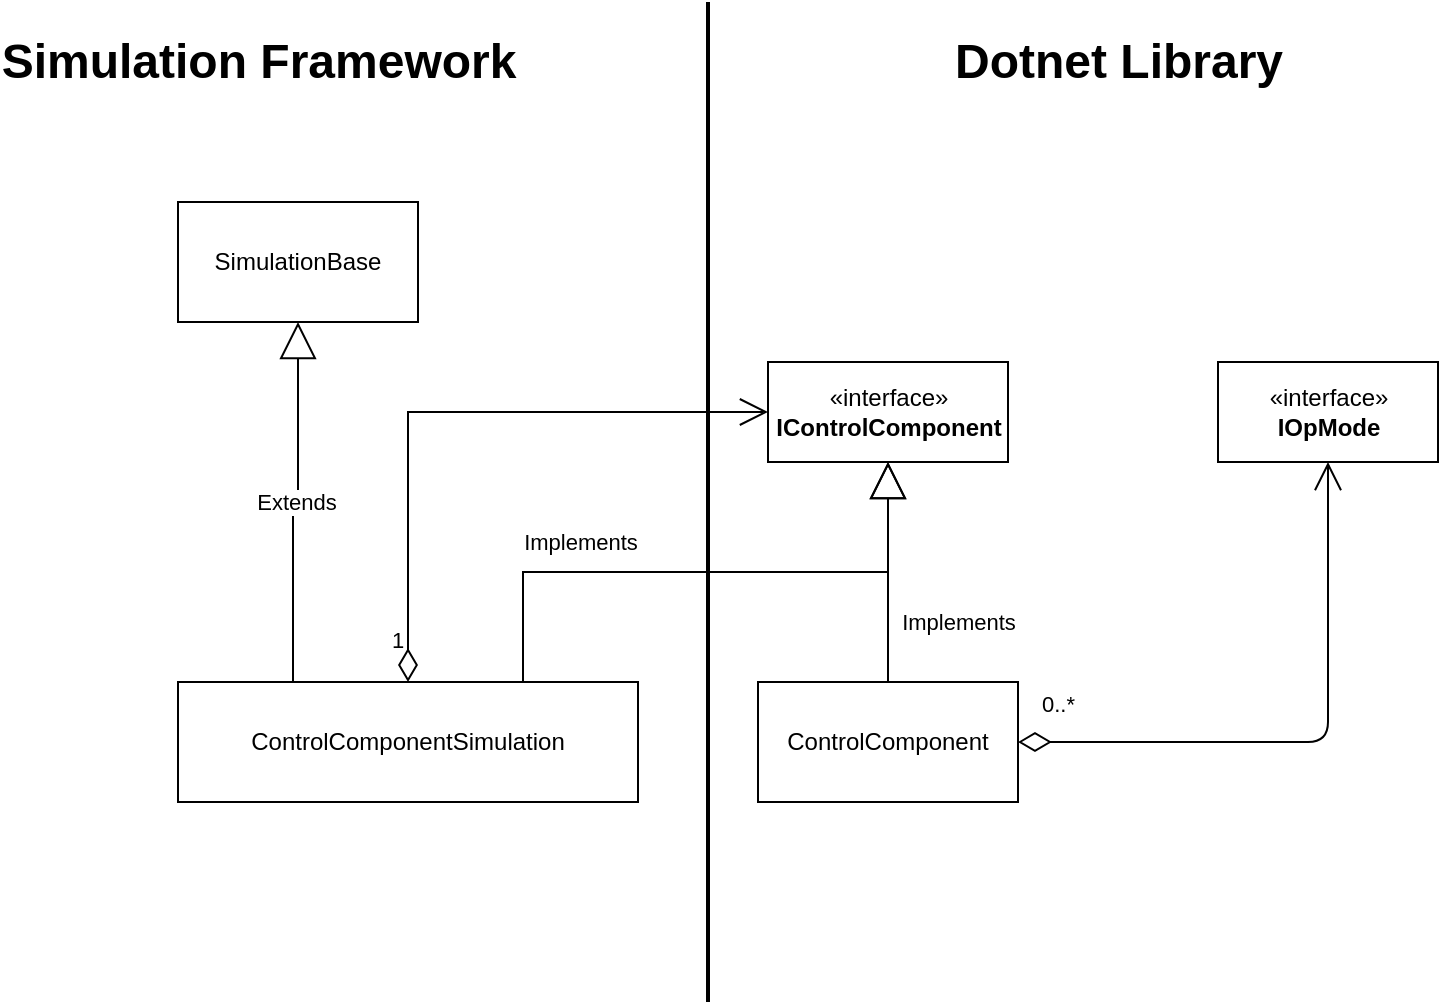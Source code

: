 <mxfile>
    <diagram id="DNdBBntI1mAGrcApSs3z" name="ControlComponent">
        <mxGraphModel dx="1128" dy="634" grid="1" gridSize="10" guides="1" tooltips="1" connect="1" arrows="1" fold="1" page="1" pageScale="1" pageWidth="850" pageHeight="1100" math="0" shadow="0">
            <root>
                <mxCell id="0"/>
                <mxCell id="1" parent="0"/>
                <mxCell id="2" value="SimulationBase" style="rounded=0;whiteSpace=wrap;html=1;" parent="1" vertex="1">
                    <mxGeometry x="180" y="120" width="120" height="60" as="geometry"/>
                </mxCell>
                <mxCell id="5" value="ControlComponentSimulation" style="rounded=0;whiteSpace=wrap;html=1;" parent="1" vertex="1">
                    <mxGeometry x="180" y="360" width="230" height="60" as="geometry"/>
                </mxCell>
                <mxCell id="6" value="ControlComponent" style="rounded=0;whiteSpace=wrap;html=1;" parent="1" vertex="1">
                    <mxGeometry x="470" y="360" width="130" height="60" as="geometry"/>
                </mxCell>
                <mxCell id="12" value="Extends" style="endArrow=block;endSize=16;endFill=0;html=1;exitX=0.25;exitY=0;exitDx=0;exitDy=0;entryX=0.5;entryY=1;entryDx=0;entryDy=0;rounded=0;edgeStyle=orthogonalEdgeStyle;" parent="1" source="5" target="2" edge="1">
                    <mxGeometry width="160" relative="1" as="geometry">
                        <mxPoint x="160" y="430" as="sourcePoint"/>
                        <mxPoint x="320" y="430" as="targetPoint"/>
                    </mxGeometry>
                </mxCell>
                <mxCell id="13" value="Implements" style="endArrow=block;endSize=16;endFill=0;html=1;exitX=0.5;exitY=0;exitDx=0;exitDy=0;entryX=0.5;entryY=1;entryDx=0;entryDy=0;rounded=0;edgeStyle=orthogonalEdgeStyle;" parent="1" source="6" target="16" edge="1">
                    <mxGeometry x="-0.455" y="-35" width="160" relative="1" as="geometry">
                        <mxPoint x="570" y="285" as="sourcePoint"/>
                        <mxPoint x="440" y="170" as="targetPoint"/>
                        <mxPoint as="offset"/>
                    </mxGeometry>
                </mxCell>
                <mxCell id="14" value="Implements" style="endArrow=block;endSize=16;endFill=0;html=1;exitX=0.75;exitY=0;exitDx=0;exitDy=0;entryX=0.5;entryY=1;entryDx=0;entryDy=0;rounded=0;edgeStyle=orthogonalEdgeStyle;" parent="1" source="5" target="16" edge="1">
                    <mxGeometry x="-0.436" y="15" width="160" relative="1" as="geometry">
                        <mxPoint x="550" y="370" as="sourcePoint"/>
                        <mxPoint x="440" y="170" as="targetPoint"/>
                        <mxPoint x="1" as="offset"/>
                    </mxGeometry>
                </mxCell>
                <mxCell id="15" value="1" style="endArrow=open;html=1;endSize=12;startArrow=diamondThin;startSize=14;startFill=0;edgeStyle=orthogonalEdgeStyle;align=left;verticalAlign=bottom;exitX=0.5;exitY=0;exitDx=0;exitDy=0;entryX=0;entryY=0.5;entryDx=0;entryDy=0;rounded=0;" parent="1" source="5" target="16" edge="1">
                    <mxGeometry x="-0.924" y="10" relative="1" as="geometry">
                        <mxPoint x="370" y="315" as="sourcePoint"/>
                        <mxPoint x="379.04" y="132.02" as="targetPoint"/>
                        <mxPoint as="offset"/>
                    </mxGeometry>
                </mxCell>
                <mxCell id="16" value="«interface»&lt;br&gt;&lt;b&gt;IControlComponent&lt;/b&gt;" style="html=1;" parent="1" vertex="1">
                    <mxGeometry x="475" y="200" width="120" height="50" as="geometry"/>
                </mxCell>
                <mxCell id="vyu145sOJ5j2fE4f2iNw-27" value="" style="line;strokeWidth=2;direction=south;html=1;" parent="1" vertex="1">
                    <mxGeometry x="440" y="20" width="10" height="500" as="geometry"/>
                </mxCell>
                <mxCell id="vyu145sOJ5j2fE4f2iNw-30" value="Dotnet Library" style="text;strokeColor=none;fillColor=none;html=1;fontSize=24;fontStyle=1;verticalAlign=middle;align=center;" parent="1" vertex="1">
                    <mxGeometry x="600" y="30" width="100" height="40" as="geometry"/>
                </mxCell>
                <mxCell id="GeGni4Z6gbvbT7Tu1IAb-16" value="«interface»&lt;br&gt;&lt;b&gt;IOpMode&lt;/b&gt;" style="html=1;" parent="1" vertex="1">
                    <mxGeometry x="700" y="200" width="110" height="50" as="geometry"/>
                </mxCell>
                <mxCell id="GeGni4Z6gbvbT7Tu1IAb-17" value="0..*" style="endArrow=open;html=1;endSize=12;startArrow=diamondThin;startSize=14;startFill=0;edgeStyle=orthogonalEdgeStyle;align=left;verticalAlign=bottom;exitX=1;exitY=0.5;exitDx=0;exitDy=0;entryX=0.5;entryY=1;entryDx=0;entryDy=0;" parent="1" source="6" target="GeGni4Z6gbvbT7Tu1IAb-16" edge="1">
                    <mxGeometry x="-0.932" y="10" relative="1" as="geometry">
                        <mxPoint x="360" y="240" as="sourcePoint"/>
                        <mxPoint x="520" y="240" as="targetPoint"/>
                        <mxPoint as="offset"/>
                    </mxGeometry>
                </mxCell>
                <mxCell id="NDi3JjVqdYR5yb4lP_mN-16" value="Simulation Framework" style="text;strokeColor=none;fillColor=none;html=1;fontSize=24;fontStyle=1;verticalAlign=middle;align=center;" parent="1" vertex="1">
                    <mxGeometry x="170" y="30" width="100" height="40" as="geometry"/>
                </mxCell>
            </root>
        </mxGraphModel>
    </diagram>
    <diagram id="gG93dkqPxvnOqiH55omj" name="OperationMode">
        <mxGraphModel dx="1128" dy="634" grid="1" gridSize="10" guides="1" tooltips="1" connect="1" arrows="1" fold="1" page="1" pageScale="1" pageWidth="850" pageHeight="1100" math="0" shadow="0">
            <root>
                <mxCell id="IGLWgw9sne0lksiEf5J4-0"/>
                <mxCell id="IGLWgw9sne0lksiEf5J4-1" parent="IGLWgw9sne0lksiEf5J4-0"/>
                <mxCell id="CH-KyjyVrdqJWLxSHrsx-0" value="OperationModeBase" style="rounded=0;whiteSpace=wrap;html=1;" parent="IGLWgw9sne0lksiEf5J4-1" vertex="1">
                    <mxGeometry x="675" y="250" width="120" height="60" as="geometry"/>
                </mxCell>
                <mxCell id="CH-KyjyVrdqJWLxSHrsx-2" value="«interface»&lt;br&gt;&lt;b&gt;IOpMode&lt;/b&gt;" style="html=1;" parent="IGLWgw9sne0lksiEf5J4-1" vertex="1">
                    <mxGeometry x="680" y="100" width="110" height="50" as="geometry"/>
                </mxCell>
                <mxCell id="CH-KyjyVrdqJWLxSHrsx-9" value="Transport" style="html=1;" parent="IGLWgw9sne0lksiEf5J4-1" vertex="1">
                    <mxGeometry x="655" y="460" width="160" height="50" as="geometry"/>
                </mxCell>
                <mxCell id="CH-KyjyVrdqJWLxSHrsx-10" value="Extends" style="endArrow=block;endSize=16;endFill=0;html=1;exitX=0.5;exitY=0;exitDx=0;exitDy=0;entryX=0.5;entryY=1;entryDx=0;entryDy=0;" parent="IGLWgw9sne0lksiEf5J4-1" source="CH-KyjyVrdqJWLxSHrsx-9" target="CH-KyjyVrdqJWLxSHrsx-0" edge="1">
                    <mxGeometry width="160" relative="1" as="geometry">
                        <mxPoint x="835" y="340" as="sourcePoint"/>
                        <mxPoint x="995" y="340" as="targetPoint"/>
                    </mxGeometry>
                </mxCell>
                <mxCell id="fWaYuqup4xNPAIKCKcN8-0" value="«interface»&lt;br&gt;&lt;b&gt;IMotor&lt;/b&gt;" style="html=1;" parent="IGLWgw9sne0lksiEf5J4-1" vertex="1">
                    <mxGeometry x="400" y="440" width="110" height="50" as="geometry"/>
                </mxCell>
                <mxCell id="fWaYuqup4xNPAIKCKcN8-1" value="«interface»&lt;br&gt;&lt;b&gt;ILightBarrier&lt;/b&gt;" style="html=1;" parent="IGLWgw9sne0lksiEf5J4-1" vertex="1">
                    <mxGeometry x="400" y="300" width="110" height="50" as="geometry"/>
                </mxCell>
                <mxCell id="fWaYuqup4xNPAIKCKcN8-3" value="Lightbarrier" style="html=1;" parent="IGLWgw9sne0lksiEf5J4-1" vertex="1">
                    <mxGeometry x="80" y="300" width="110" height="50" as="geometry"/>
                </mxCell>
                <mxCell id="fWaYuqup4xNPAIKCKcN8-4" value="BeltMotor" style="html=1;" parent="IGLWgw9sne0lksiEf5J4-1" vertex="1">
                    <mxGeometry x="80" y="440" width="110" height="50" as="geometry"/>
                </mxCell>
                <mxCell id="Fu0-yJxxEacSBsx4zegd-0" value="" style="endArrow=block;dashed=1;endFill=0;endSize=12;html=1;entryX=0;entryY=0.5;entryDx=0;entryDy=0;" parent="IGLWgw9sne0lksiEf5J4-1" target="fWaYuqup4xNPAIKCKcN8-1" edge="1">
                    <mxGeometry width="160" relative="1" as="geometry">
                        <mxPoint x="190" y="325" as="sourcePoint"/>
                        <mxPoint x="500" y="340" as="targetPoint"/>
                    </mxGeometry>
                </mxCell>
                <mxCell id="Fu0-yJxxEacSBsx4zegd-1" value="" style="endArrow=block;dashed=1;endFill=0;endSize=12;html=1;entryX=0;entryY=0.5;entryDx=0;entryDy=0;exitX=1;exitY=0.5;exitDx=0;exitDy=0;" parent="IGLWgw9sne0lksiEf5J4-1" source="fWaYuqup4xNPAIKCKcN8-4" target="fWaYuqup4xNPAIKCKcN8-0" edge="1">
                    <mxGeometry width="160" relative="1" as="geometry">
                        <mxPoint x="340" y="340" as="sourcePoint"/>
                        <mxPoint x="500" y="340" as="targetPoint"/>
                    </mxGeometry>
                </mxCell>
                <mxCell id="Fu0-yJxxEacSBsx4zegd-2" value="" style="endArrow=block;dashed=1;endFill=0;endSize=12;html=1;entryX=0.5;entryY=1;entryDx=0;entryDy=0;exitX=0.5;exitY=0;exitDx=0;exitDy=0;" parent="IGLWgw9sne0lksiEf5J4-1" source="CH-KyjyVrdqJWLxSHrsx-0" target="CH-KyjyVrdqJWLxSHrsx-2" edge="1">
                    <mxGeometry width="160" relative="1" as="geometry">
                        <mxPoint x="840" y="320" as="sourcePoint"/>
                        <mxPoint x="1000" y="320" as="targetPoint"/>
                    </mxGeometry>
                </mxCell>
                <mxCell id="Fu0-yJxxEacSBsx4zegd-4" value="1" style="endArrow=open;html=1;endSize=12;startArrow=diamondThin;startSize=14;startFill=0;edgeStyle=orthogonalEdgeStyle;align=left;verticalAlign=bottom;exitX=0;exitY=0.5;exitDx=0;exitDy=0;entryX=1;entryY=0.5;entryDx=0;entryDy=0;" parent="IGLWgw9sne0lksiEf5J4-1" source="CH-KyjyVrdqJWLxSHrsx-9" target="fWaYuqup4xNPAIKCKcN8-0" edge="1">
                    <mxGeometry x="-1" y="3" relative="1" as="geometry">
                        <mxPoint x="840" y="320" as="sourcePoint"/>
                        <mxPoint x="1000" y="320" as="targetPoint"/>
                        <Array as="points">
                            <mxPoint x="620" y="485"/>
                            <mxPoint x="620" y="465"/>
                        </Array>
                    </mxGeometry>
                </mxCell>
                <mxCell id="Fu0-yJxxEacSBsx4zegd-6" value="4" style="endArrow=open;html=1;endSize=12;startArrow=diamondThin;startSize=14;startFill=0;edgeStyle=orthogonalEdgeStyle;align=left;verticalAlign=bottom;exitX=0.25;exitY=0;exitDx=0;exitDy=0;entryX=0.5;entryY=1;entryDx=0;entryDy=0;" parent="IGLWgw9sne0lksiEf5J4-1" source="CH-KyjyVrdqJWLxSHrsx-9" target="fWaYuqup4xNPAIKCKcN8-1" edge="1">
                    <mxGeometry x="-0.822" y="10" relative="1" as="geometry">
                        <mxPoint x="840" y="320" as="sourcePoint"/>
                        <mxPoint x="1000" y="320" as="targetPoint"/>
                        <mxPoint as="offset"/>
                    </mxGeometry>
                </mxCell>
                <mxCell id="PW24y2weupnvoYJ3KCRU-0" value="" style="line;strokeWidth=2;direction=south;html=1;" parent="IGLWgw9sne0lksiEf5J4-1" vertex="1">
                    <mxGeometry x="280" y="30" width="10" height="500" as="geometry"/>
                </mxCell>
                <mxCell id="PguSUlWUGdKt9RuAY8C--0" value="Simulation Framework" style="text;strokeColor=none;fillColor=none;html=1;fontSize=24;fontStyle=1;verticalAlign=middle;align=center;" parent="IGLWgw9sne0lksiEf5J4-1" vertex="1">
                    <mxGeometry x="90" y="40" width="100" height="40" as="geometry"/>
                </mxCell>
                <mxCell id="PguSUlWUGdKt9RuAY8C--1" value="Dotnet Library" style="text;strokeColor=none;fillColor=none;html=1;fontSize=24;fontStyle=1;verticalAlign=middle;align=center;" parent="IGLWgw9sne0lksiEf5J4-1" vertex="1">
                    <mxGeometry x="510" y="40" width="100" height="40" as="geometry"/>
                </mxCell>
            </root>
        </mxGraphModel>
    </diagram>
</mxfile>